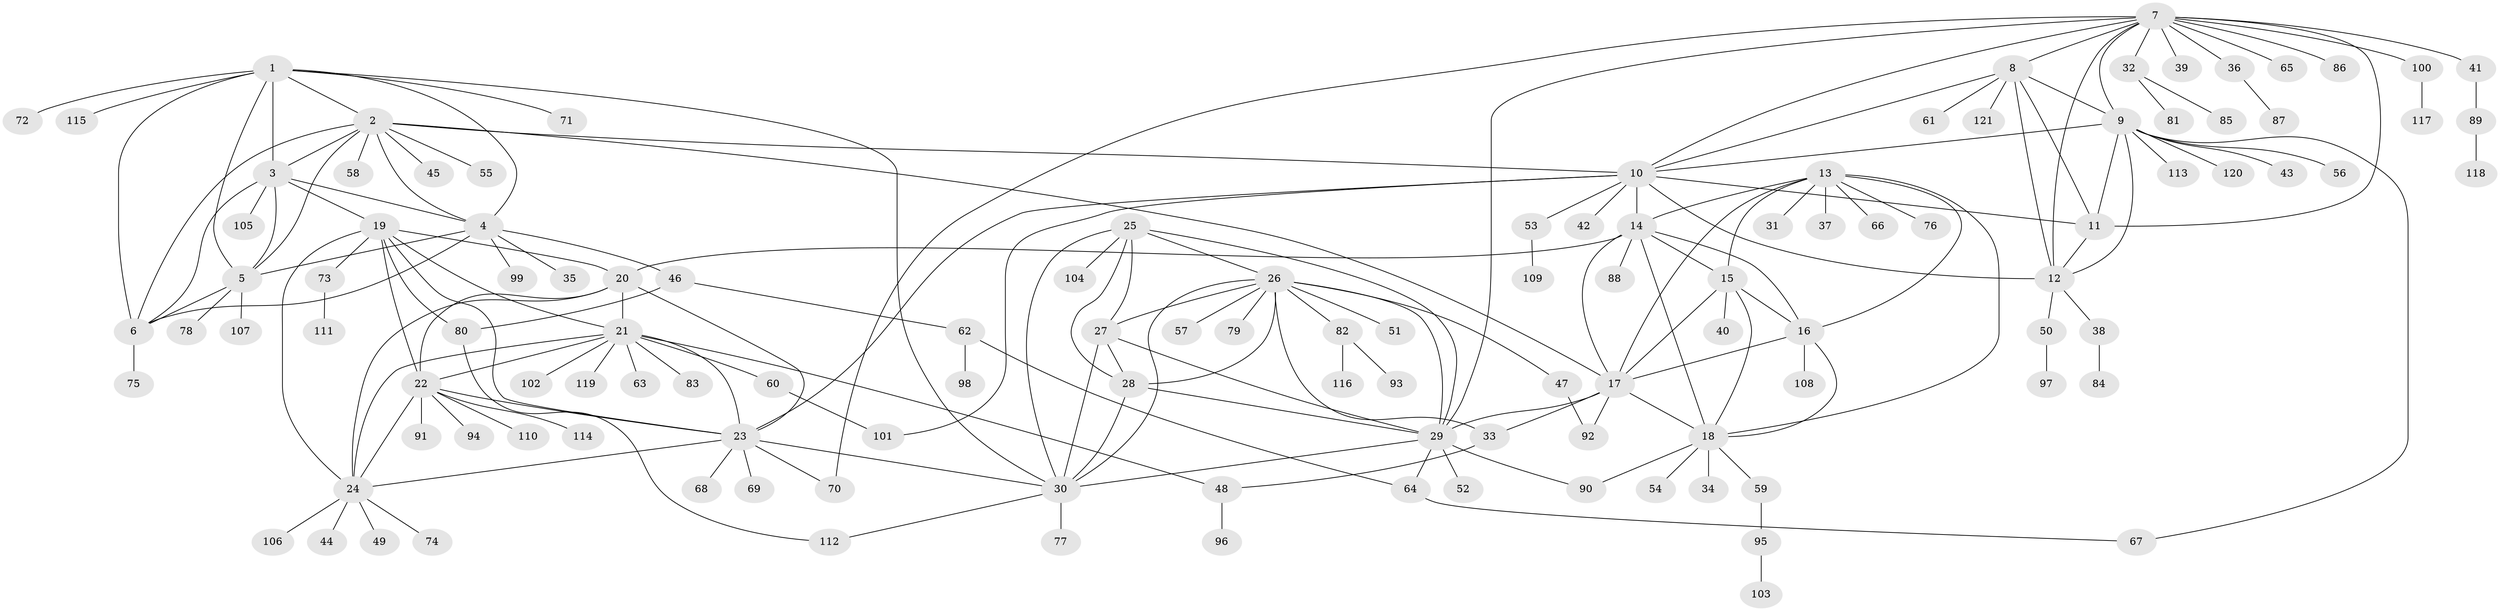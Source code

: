 // coarse degree distribution, {5: 0.08333333333333333, 3: 0.027777777777777776, 2: 0.027777777777777776, 6: 0.05555555555555555, 1: 0.6944444444444444, 8: 0.027777777777777776, 7: 0.027777777777777776, 9: 0.05555555555555555}
// Generated by graph-tools (version 1.1) at 2025/58/03/04/25 21:58:27]
// undirected, 121 vertices, 186 edges
graph export_dot {
graph [start="1"]
  node [color=gray90,style=filled];
  1;
  2;
  3;
  4;
  5;
  6;
  7;
  8;
  9;
  10;
  11;
  12;
  13;
  14;
  15;
  16;
  17;
  18;
  19;
  20;
  21;
  22;
  23;
  24;
  25;
  26;
  27;
  28;
  29;
  30;
  31;
  32;
  33;
  34;
  35;
  36;
  37;
  38;
  39;
  40;
  41;
  42;
  43;
  44;
  45;
  46;
  47;
  48;
  49;
  50;
  51;
  52;
  53;
  54;
  55;
  56;
  57;
  58;
  59;
  60;
  61;
  62;
  63;
  64;
  65;
  66;
  67;
  68;
  69;
  70;
  71;
  72;
  73;
  74;
  75;
  76;
  77;
  78;
  79;
  80;
  81;
  82;
  83;
  84;
  85;
  86;
  87;
  88;
  89;
  90;
  91;
  92;
  93;
  94;
  95;
  96;
  97;
  98;
  99;
  100;
  101;
  102;
  103;
  104;
  105;
  106;
  107;
  108;
  109;
  110;
  111;
  112;
  113;
  114;
  115;
  116;
  117;
  118;
  119;
  120;
  121;
  1 -- 2;
  1 -- 3;
  1 -- 4;
  1 -- 5;
  1 -- 6;
  1 -- 30;
  1 -- 71;
  1 -- 72;
  1 -- 115;
  2 -- 3;
  2 -- 4;
  2 -- 5;
  2 -- 6;
  2 -- 10;
  2 -- 17;
  2 -- 45;
  2 -- 55;
  2 -- 58;
  3 -- 4;
  3 -- 5;
  3 -- 6;
  3 -- 19;
  3 -- 105;
  4 -- 5;
  4 -- 6;
  4 -- 35;
  4 -- 46;
  4 -- 99;
  5 -- 6;
  5 -- 78;
  5 -- 107;
  6 -- 75;
  7 -- 8;
  7 -- 9;
  7 -- 10;
  7 -- 11;
  7 -- 12;
  7 -- 29;
  7 -- 32;
  7 -- 36;
  7 -- 39;
  7 -- 41;
  7 -- 65;
  7 -- 70;
  7 -- 86;
  7 -- 100;
  8 -- 9;
  8 -- 10;
  8 -- 11;
  8 -- 12;
  8 -- 61;
  8 -- 121;
  9 -- 10;
  9 -- 11;
  9 -- 12;
  9 -- 43;
  9 -- 56;
  9 -- 67;
  9 -- 113;
  9 -- 120;
  10 -- 11;
  10 -- 12;
  10 -- 14;
  10 -- 23;
  10 -- 42;
  10 -- 53;
  10 -- 101;
  11 -- 12;
  12 -- 38;
  12 -- 50;
  13 -- 14;
  13 -- 15;
  13 -- 16;
  13 -- 17;
  13 -- 18;
  13 -- 31;
  13 -- 37;
  13 -- 66;
  13 -- 76;
  14 -- 15;
  14 -- 16;
  14 -- 17;
  14 -- 18;
  14 -- 20;
  14 -- 88;
  15 -- 16;
  15 -- 17;
  15 -- 18;
  15 -- 40;
  16 -- 17;
  16 -- 18;
  16 -- 108;
  17 -- 18;
  17 -- 29;
  17 -- 33;
  17 -- 92;
  18 -- 34;
  18 -- 54;
  18 -- 59;
  18 -- 90;
  19 -- 20;
  19 -- 21;
  19 -- 22;
  19 -- 23;
  19 -- 24;
  19 -- 73;
  19 -- 80;
  20 -- 21;
  20 -- 22;
  20 -- 23;
  20 -- 24;
  21 -- 22;
  21 -- 23;
  21 -- 24;
  21 -- 48;
  21 -- 60;
  21 -- 63;
  21 -- 83;
  21 -- 102;
  21 -- 119;
  22 -- 23;
  22 -- 24;
  22 -- 91;
  22 -- 94;
  22 -- 110;
  22 -- 114;
  23 -- 24;
  23 -- 30;
  23 -- 68;
  23 -- 69;
  23 -- 70;
  24 -- 44;
  24 -- 49;
  24 -- 74;
  24 -- 106;
  25 -- 26;
  25 -- 27;
  25 -- 28;
  25 -- 29;
  25 -- 30;
  25 -- 104;
  26 -- 27;
  26 -- 28;
  26 -- 29;
  26 -- 30;
  26 -- 33;
  26 -- 47;
  26 -- 51;
  26 -- 57;
  26 -- 79;
  26 -- 82;
  27 -- 28;
  27 -- 29;
  27 -- 30;
  28 -- 29;
  28 -- 30;
  29 -- 30;
  29 -- 52;
  29 -- 64;
  29 -- 90;
  30 -- 77;
  30 -- 112;
  32 -- 81;
  32 -- 85;
  33 -- 48;
  36 -- 87;
  38 -- 84;
  41 -- 89;
  46 -- 62;
  46 -- 80;
  47 -- 92;
  48 -- 96;
  50 -- 97;
  53 -- 109;
  59 -- 95;
  60 -- 101;
  62 -- 64;
  62 -- 98;
  64 -- 67;
  73 -- 111;
  80 -- 112;
  82 -- 93;
  82 -- 116;
  89 -- 118;
  95 -- 103;
  100 -- 117;
}

